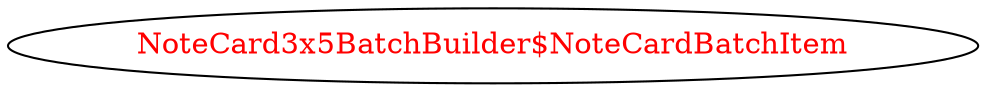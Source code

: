 digraph dependencyGraph {
 concentrate=true;
 ranksep="2.0";
 rankdir="LR"; 
 splines="ortho";
"NoteCard3x5BatchBuilder$NoteCardBatchItem" [fontcolor="red"];
}